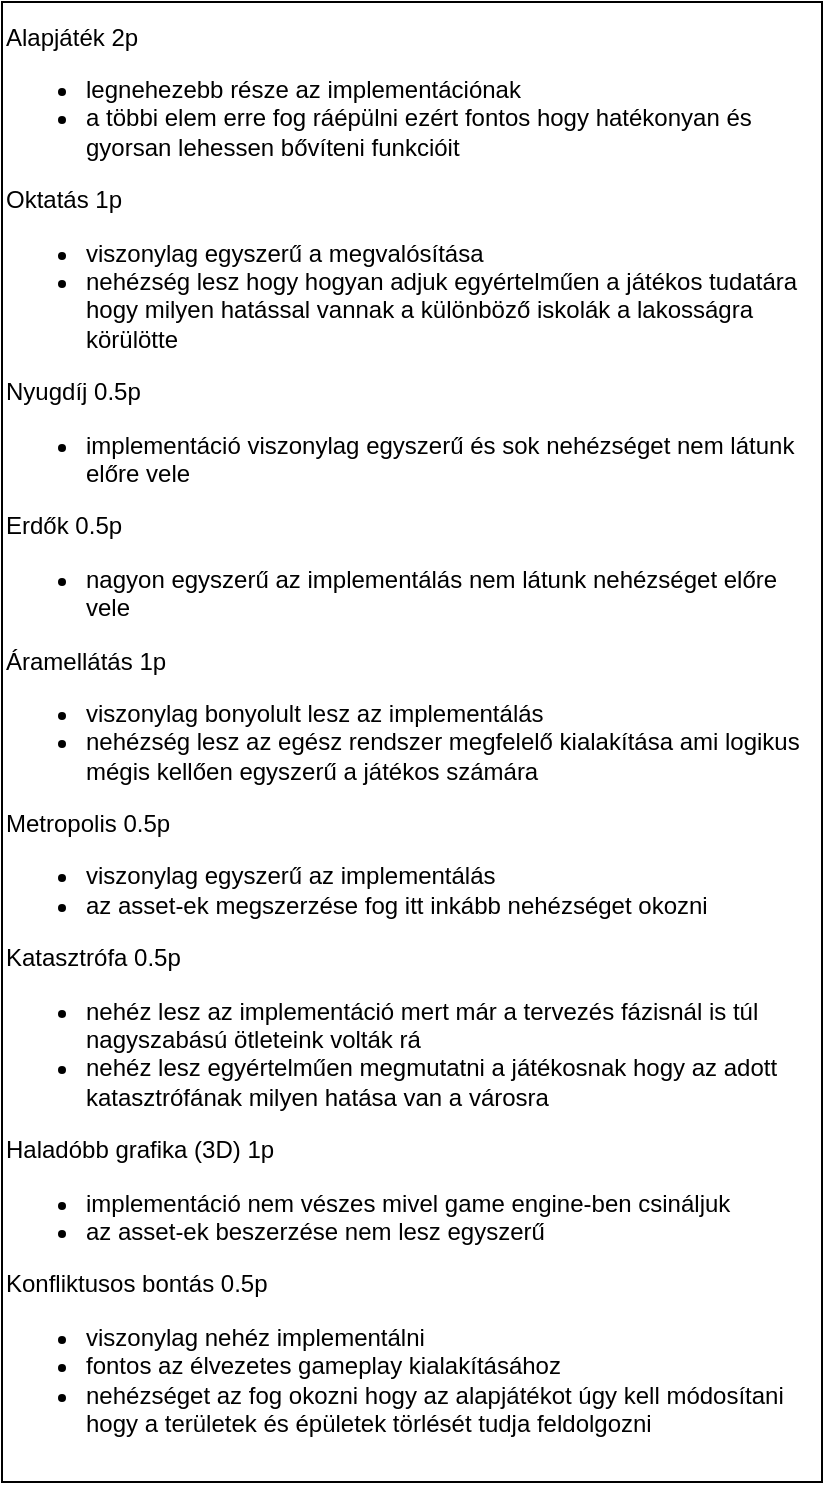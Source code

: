 <mxfile version="21.0.6" type="device"><diagram id="C5RBs43oDa-KdzZeNtuy" name="Page-1"><mxGraphModel dx="1221" dy="1106" grid="1" gridSize="10" guides="1" tooltips="1" connect="1" arrows="1" fold="1" page="1" pageScale="1" pageWidth="827" pageHeight="1169" math="0" shadow="0"><root><mxCell id="WIyWlLk6GJQsqaUBKTNV-0"/><mxCell id="WIyWlLk6GJQsqaUBKTNV-1" parent="WIyWlLk6GJQsqaUBKTNV-0"/><mxCell id="y6_39aclLHeGPgxwvnhG-0" value="Alapjáték 2p&lt;br&gt;&lt;ul&gt;&lt;li&gt;legnehezebb része az implementációnak&lt;/li&gt;&lt;li&gt;a többi elem erre fog ráépülni ezért fontos hogy hatékonyan és gyorsan lehessen bővíteni funkcióit&lt;/li&gt;&lt;/ul&gt;Oktatás 1p&lt;br&gt;&lt;ul&gt;&lt;li&gt;viszonylag egyszerű a megvalósítása&lt;/li&gt;&lt;li&gt;nehézség lesz hogy hogyan adjuk egyértelműen a játékos tudatára hogy milyen hatással vannak a különböző iskolák a lakosságra körülötte&amp;nbsp;&lt;/li&gt;&lt;/ul&gt;Nyugdíj 0.5p&amp;nbsp;&lt;br&gt;&lt;ul&gt;&lt;li&gt;implementáció viszonylag egyszerű és sok nehézséget nem látunk előre vele&lt;/li&gt;&lt;/ul&gt;Erdők 0.5p&lt;br&gt;&lt;ul&gt;&lt;li&gt;nagyon egyszerű az implementálás nem látunk nehézséget előre vele&lt;/li&gt;&lt;/ul&gt;Áramellátás 1p&lt;br&gt;&lt;ul&gt;&lt;li&gt;viszonylag bonyolult lesz az implementálás&lt;/li&gt;&lt;li&gt;nehézség lesz az egész rendszer megfelelő kialakítása ami logikus mégis kellően egyszerű a játékos számára&lt;/li&gt;&lt;/ul&gt;Metropolis 0.5p&lt;br&gt;&lt;ul&gt;&lt;li&gt;viszonylag egyszerű az implementálás&lt;/li&gt;&lt;li&gt;az asset-ek megszerzése fog itt inkább nehézséget okozni&lt;/li&gt;&lt;/ul&gt;Katasztrófa 0.5p&lt;br&gt;&lt;ul&gt;&lt;li&gt;nehéz lesz az implementáció mert már a tervezés fázisnál is túl nagyszabású ötleteink volták rá&lt;/li&gt;&lt;li&gt;nehéz lesz egyértelműen megmutatni a játékosnak hogy az adott katasztrófának milyen hatása van a városra&lt;/li&gt;&lt;/ul&gt;Haladóbb grafika (3D) 1p&lt;br&gt;&lt;ul&gt;&lt;li&gt;implementáció nem vészes mivel game engine-ben csináljuk&lt;/li&gt;&lt;li&gt;az asset-ek beszerzése nem lesz egyszerű&lt;/li&gt;&lt;/ul&gt;Konfliktusos bontás 0.5p&lt;br&gt;&lt;ul&gt;&lt;li&gt;viszonylag nehéz implementálni&lt;/li&gt;&lt;li&gt;fontos az élvezetes gameplay kialakításához&lt;/li&gt;&lt;li&gt;nehézséget az fog okozni hogy az alapjátékot úgy kell módosítani hogy a területek és épületek törlését tudja feldolgozni&amp;nbsp;&lt;/li&gt;&lt;/ul&gt;" style="rounded=0;whiteSpace=wrap;html=1;align=left;" parent="WIyWlLk6GJQsqaUBKTNV-1" vertex="1"><mxGeometry x="100" y="50" width="410" height="740" as="geometry"/></mxCell></root></mxGraphModel></diagram></mxfile>